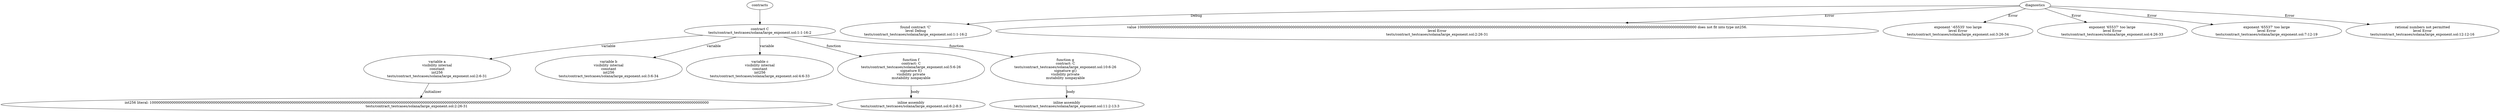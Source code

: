 strict digraph "tests/contract_testcases/solana/large_exponent.sol" {
	contract [label="contract C\ntests/contract_testcases/solana/large_exponent.sol:1:1-16:2"]
	var [label="variable a\nvisibility internal\nconstant\nint256\ntests/contract_testcases/solana/large_exponent.sol:2:6-31"]
	number_literal [label="int256 literal: 1000000000000000000000000000000000000000000000000000000000000000000000000000000000000000000000000000000000000000000000000000000000000000000000000000000000000000000000000000000000000000000000000000000000000000000000000000000000000000000000000000000000000000\ntests/contract_testcases/solana/large_exponent.sol:2:26-31"]
	var_4 [label="variable b\nvisibility internal\nconstant\nint256\ntests/contract_testcases/solana/large_exponent.sol:3:6-34"]
	var_5 [label="variable c\nvisibility internal\nconstant\nint256\ntests/contract_testcases/solana/large_exponent.sol:4:6-33"]
	f [label="function f\ncontract: C\ntests/contract_testcases/solana/large_exponent.sol:5:6-26\nsignature f()\nvisibility private\nmutability nonpayable"]
	inline_assembly [label="inline assembly\ntests/contract_testcases/solana/large_exponent.sol:6:2-8:3"]
	g [label="function g\ncontract: C\ntests/contract_testcases/solana/large_exponent.sol:10:6-26\nsignature g()\nvisibility private\nmutability nonpayable"]
	inline_assembly_9 [label="inline assembly\ntests/contract_testcases/solana/large_exponent.sol:11:2-13:3"]
	diagnostic [label="found contract 'C'\nlevel Debug\ntests/contract_testcases/solana/large_exponent.sol:1:1-16:2"]
	diagnostic_12 [label="value 1000000000000000000000000000000000000000000000000000000000000000000000000000000000000000000000000000000000000000000000000000000000000000000000000000000000000000000000000000000000000000000000000000000000000000000000000000000000000000000000000000000000000000 does not fit into type int256.\nlevel Error\ntests/contract_testcases/solana/large_exponent.sol:2:26-31"]
	diagnostic_13 [label="exponent '-65535' too large\nlevel Error\ntests/contract_testcases/solana/large_exponent.sol:3:26-34"]
	diagnostic_14 [label="exponent '65537' too large\nlevel Error\ntests/contract_testcases/solana/large_exponent.sol:4:26-33"]
	diagnostic_15 [label="exponent '65537' too large\nlevel Error\ntests/contract_testcases/solana/large_exponent.sol:7:12-19"]
	diagnostic_16 [label="rational numbers not permitted\nlevel Error\ntests/contract_testcases/solana/large_exponent.sol:12:12-16"]
	contracts -> contract
	contract -> var [label="variable"]
	var -> number_literal [label="initializer"]
	contract -> var_4 [label="variable"]
	contract -> var_5 [label="variable"]
	contract -> f [label="function"]
	f -> inline_assembly [label="body"]
	contract -> g [label="function"]
	g -> inline_assembly_9 [label="body"]
	diagnostics -> diagnostic [label="Debug"]
	diagnostics -> diagnostic_12 [label="Error"]
	diagnostics -> diagnostic_13 [label="Error"]
	diagnostics -> diagnostic_14 [label="Error"]
	diagnostics -> diagnostic_15 [label="Error"]
	diagnostics -> diagnostic_16 [label="Error"]
}
